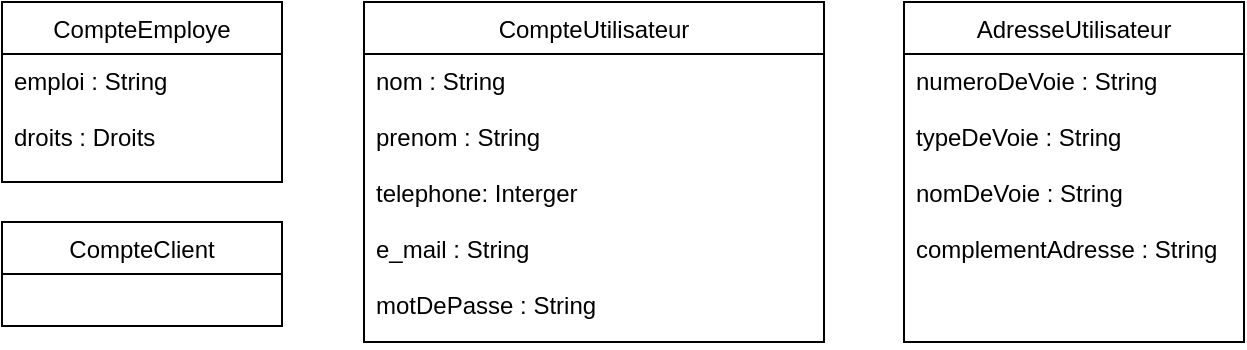<mxfile version="10.9.8" type="github"><diagram id="HNOcNdBwTmjnM0GlacPG" name="Page-1"><mxGraphModel dx="868" dy="458" grid="1" gridSize="10" guides="1" tooltips="1" connect="1" arrows="1" fold="1" page="1" pageScale="1" pageWidth="827" pageHeight="1169" math="0" shadow="0"><root><mxCell id="0"/><mxCell id="1" parent="0"/><mxCell id="vuejysEl4Uos-tZI-mr2-7" value="CompteEmploye" style="swimlane;fontStyle=0;childLayout=stackLayout;horizontal=1;startSize=26;fillColor=none;horizontalStack=0;resizeParent=1;resizeParentMax=0;resizeLast=0;collapsible=1;marginBottom=0;" parent="1" vertex="1"><mxGeometry x="19" y="47" width="140" height="90" as="geometry"/></mxCell><mxCell id="vuejysEl4Uos-tZI-mr2-8" value="emploi : String&#xA;&#xA;droits : Droits&#xA;" style="text;strokeColor=none;fillColor=none;align=left;verticalAlign=top;spacingLeft=4;spacingRight=4;overflow=hidden;rotatable=0;points=[[0,0.5],[1,0.5]];portConstraint=eastwest;" parent="vuejysEl4Uos-tZI-mr2-7" vertex="1"><mxGeometry y="26" width="140" height="64" as="geometry"/></mxCell><mxCell id="vuejysEl4Uos-tZI-mr2-11" value="CompteUtilisateur" style="swimlane;fontStyle=0;childLayout=stackLayout;horizontal=1;startSize=26;fillColor=none;horizontalStack=0;resizeParent=1;resizeParentMax=0;resizeLast=0;collapsible=1;marginBottom=0;" parent="1" vertex="1"><mxGeometry x="200" y="47" width="230" height="170" as="geometry"/></mxCell><mxCell id="vuejysEl4Uos-tZI-mr2-12" value="nom : String&#xA;&#xA;prenom : String&#xA;&#xA;telephone: Interger&#xA;&#xA;e_mail : String&#xA;&#xA;motDePasse : String&#xA;" style="text;strokeColor=none;fillColor=none;align=left;verticalAlign=top;spacingLeft=4;spacingRight=4;overflow=hidden;rotatable=0;points=[[0,0.5],[1,0.5]];portConstraint=eastwest;" parent="vuejysEl4Uos-tZI-mr2-11" vertex="1"><mxGeometry y="26" width="230" height="144" as="geometry"/></mxCell><mxCell id="aB7B6SAhCTzi48ZWSBeR-2" value="CompteClient" style="swimlane;fontStyle=0;childLayout=stackLayout;horizontal=1;startSize=26;fillColor=none;horizontalStack=0;resizeParent=1;resizeParentMax=0;resizeLast=0;collapsible=1;marginBottom=0;" vertex="1" parent="1"><mxGeometry x="19" y="157" width="140" height="52" as="geometry"/></mxCell><mxCell id="aB7B6SAhCTzi48ZWSBeR-6" value="AdresseUtilisateur" style="swimlane;fontStyle=0;childLayout=stackLayout;horizontal=1;startSize=26;fillColor=none;horizontalStack=0;resizeParent=1;resizeParentMax=0;resizeLast=0;collapsible=1;marginBottom=0;" vertex="1" parent="1"><mxGeometry x="470" y="47" width="170" height="170" as="geometry"/></mxCell><mxCell id="aB7B6SAhCTzi48ZWSBeR-9" value="numeroDeVoie : String&#xA;&#xA;typeDeVoie : String&#xA;&#xA;nomDeVoie : String&#xA;&#xA;complementAdresse : String&#xA;&#xA;&#xA;" style="text;strokeColor=none;fillColor=none;align=left;verticalAlign=top;spacingLeft=4;spacingRight=4;overflow=hidden;rotatable=0;points=[[0,0.5],[1,0.5]];portConstraint=eastwest;" vertex="1" parent="aB7B6SAhCTzi48ZWSBeR-6"><mxGeometry y="26" width="170" height="144" as="geometry"/></mxCell></root></mxGraphModel></diagram></mxfile>